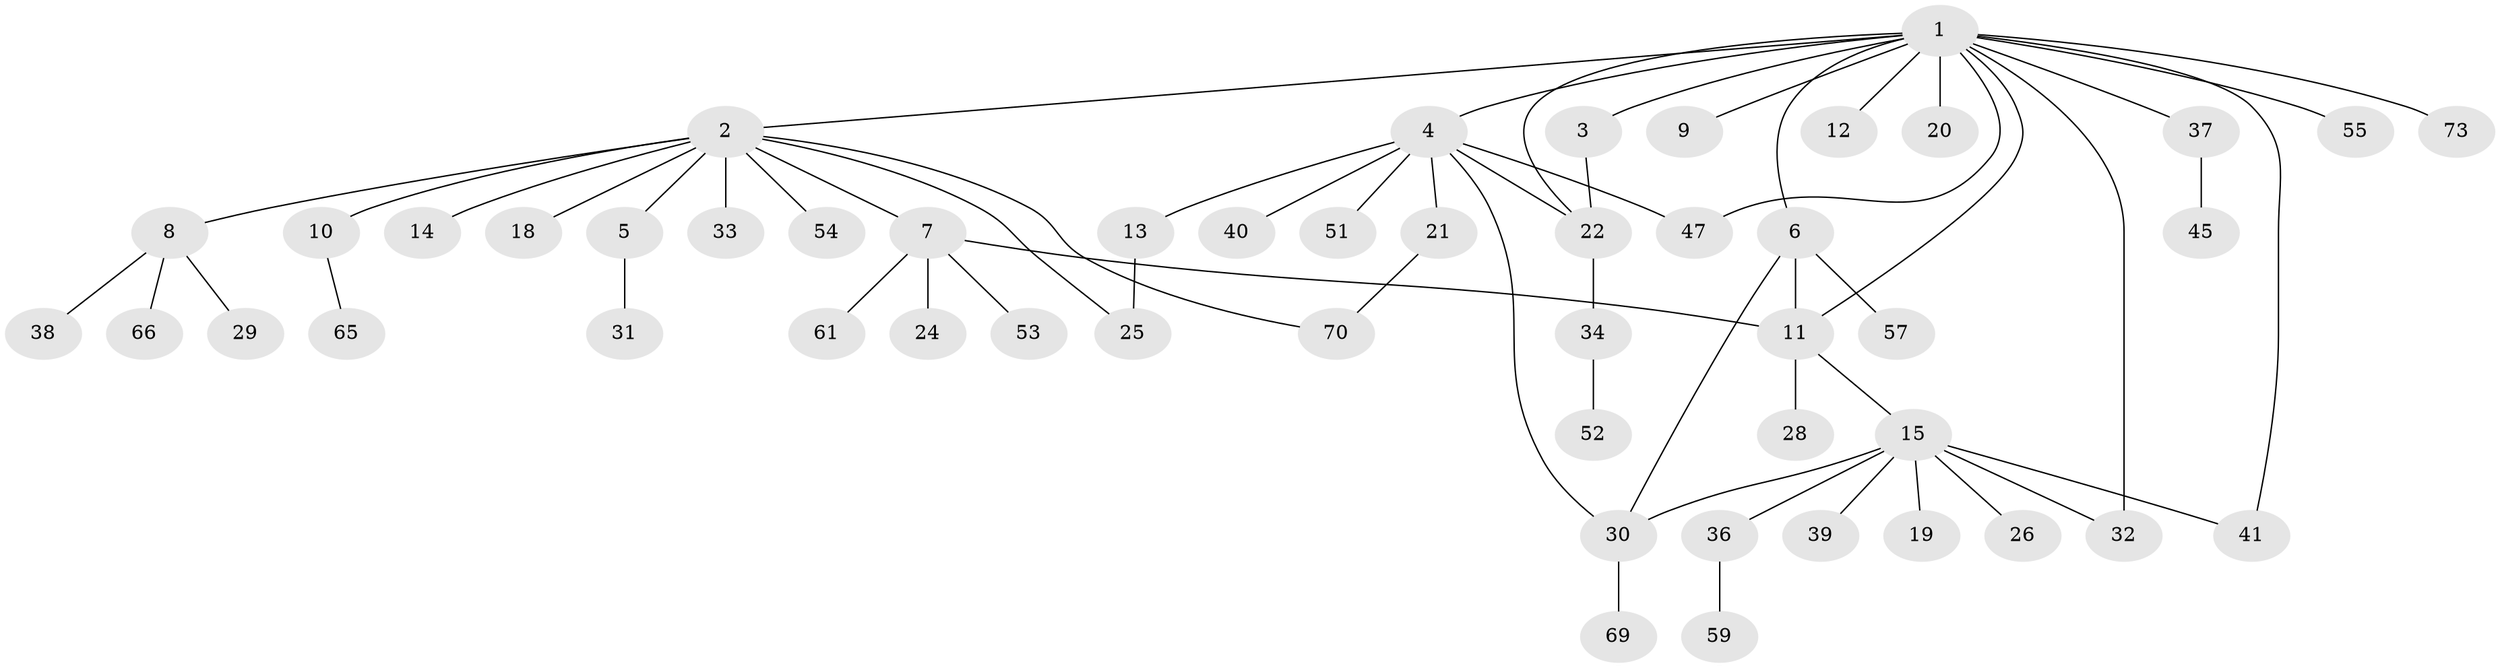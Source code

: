 // original degree distribution, {15: 0.0136986301369863, 11: 0.0136986301369863, 2: 0.2054794520547945, 8: 0.0273972602739726, 5: 0.0684931506849315, 4: 0.0547945205479452, 1: 0.5616438356164384, 3: 0.0547945205479452}
// Generated by graph-tools (version 1.1) at 2025/18/03/04/25 18:18:25]
// undirected, 51 vertices, 61 edges
graph export_dot {
graph [start="1"]
  node [color=gray90,style=filled];
  1;
  2;
  3;
  4;
  5;
  6 [super="+42"];
  7;
  8;
  9;
  10;
  11 [super="+23+17+43"];
  12;
  13 [super="+27+49"];
  14 [super="+67"];
  15 [super="+16"];
  18;
  19;
  20;
  21;
  22 [super="+35+48"];
  24;
  25;
  26;
  28 [super="+72"];
  29;
  30 [super="+44"];
  31;
  32;
  33;
  34;
  36;
  37 [super="+63+46"];
  38;
  39;
  40;
  41 [super="+50+62+64"];
  45;
  47;
  51;
  52;
  53;
  54;
  55;
  57;
  59 [super="+71+60"];
  61;
  65;
  66;
  69;
  70;
  73;
  1 -- 2;
  1 -- 3;
  1 -- 4;
  1 -- 6;
  1 -- 9;
  1 -- 11;
  1 -- 12;
  1 -- 20;
  1 -- 22;
  1 -- 32;
  1 -- 37;
  1 -- 41;
  1 -- 47;
  1 -- 55;
  1 -- 73;
  2 -- 5;
  2 -- 7;
  2 -- 8;
  2 -- 10;
  2 -- 14;
  2 -- 18;
  2 -- 25;
  2 -- 33;
  2 -- 54;
  2 -- 70;
  3 -- 22;
  4 -- 13;
  4 -- 21;
  4 -- 22;
  4 -- 40;
  4 -- 47;
  4 -- 51;
  4 -- 30;
  5 -- 31;
  6 -- 30;
  6 -- 57;
  6 -- 11;
  7 -- 24;
  7 -- 53;
  7 -- 61;
  7 -- 11;
  8 -- 29;
  8 -- 38;
  8 -- 66;
  10 -- 65;
  11 -- 15;
  11 -- 28;
  13 -- 25;
  15 -- 19;
  15 -- 26;
  15 -- 30;
  15 -- 32;
  15 -- 39;
  15 -- 41;
  15 -- 36;
  21 -- 70;
  22 -- 34;
  30 -- 69;
  34 -- 52;
  36 -- 59;
  37 -- 45;
}
